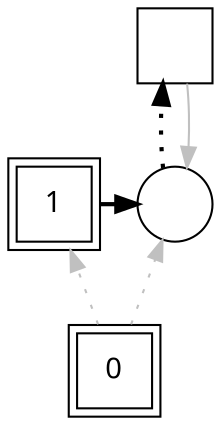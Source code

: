 digraph G {
rankdir = BT;
Node [ fontname="Arial Unicode Multicast"];
Player		[ label="1" shape=square peripheries=2];
Ground		[ label="0" shape=square peripheries=2];
Sausage		[ label="" shape=circle];
Island		[ label="" shape=square];
{rank=same; Player,Sausage};
	"Ground" -> "Player" [style=dotted color="gray"];
	"Player" -> "Sausage" [constraint=false  penwidth=2];
	"Ground" -> "Sausage" [style=dotted color="gray"];
	"Sausage" -> "Island" [style=dotted  penwidth=2];
	"Island" -> "Sausage" [constraint=false color="gray"];
}